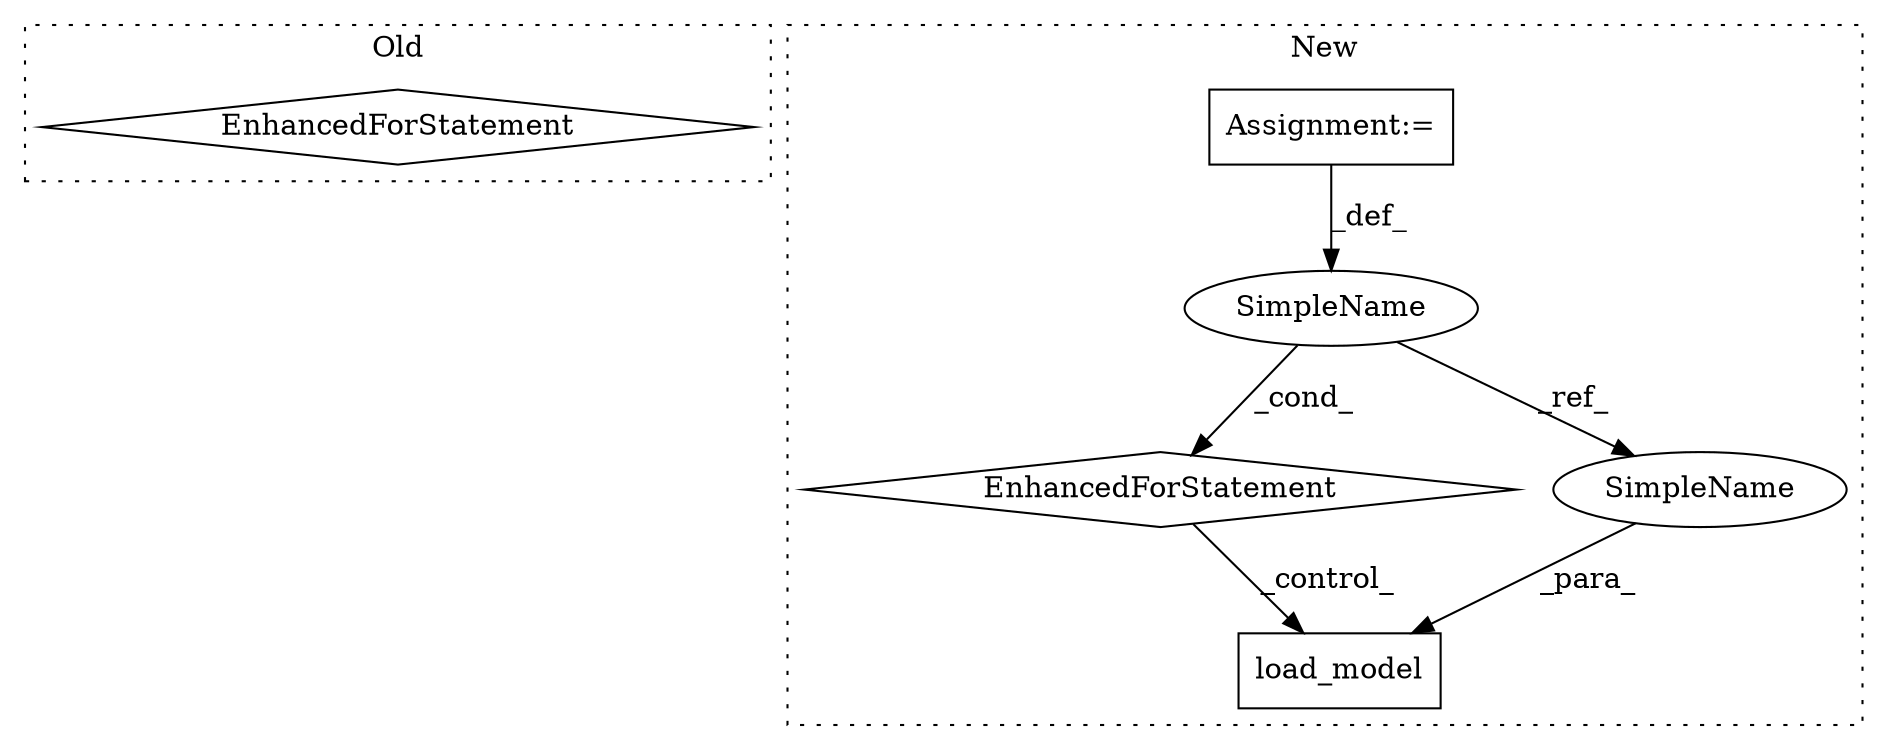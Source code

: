 digraph G {
subgraph cluster0 {
1 [label="EnhancedForStatement" a="70" s="1136,1218" l="53,2" shape="diamond"];
label = "Old";
style="dotted";
}
subgraph cluster1 {
2 [label="load_model" a="32" s="1184,1251" l="11,1" shape="box"];
3 [label="EnhancedForStatement" a="70" s="1089,1168" l="53,2" shape="diamond"];
4 [label="SimpleName" a="42" s="1146" l="1" shape="ellipse"];
5 [label="Assignment:=" a="7" s="1089,1168" l="53,2" shape="box"];
6 [label="SimpleName" a="42" s="1217" l="1" shape="ellipse"];
label = "New";
style="dotted";
}
3 -> 2 [label="_control_"];
4 -> 6 [label="_ref_"];
4 -> 3 [label="_cond_"];
5 -> 4 [label="_def_"];
6 -> 2 [label="_para_"];
}
